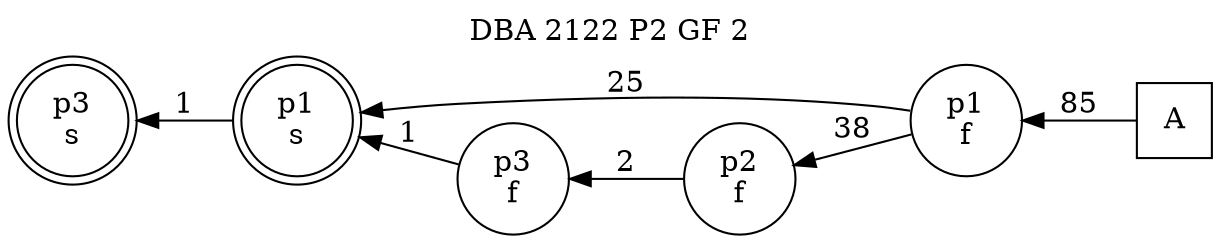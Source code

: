 digraph DBA_2122_P2_GF_2_GOOD {
labelloc="tl"
label= " DBA 2122 P2 GF 2 "
rankdir="RL";
graph [ size=" 10 , 10 !"]

"A" [shape="square" label="A"]
"p1_f" [shape="circle" label="p1
f"]
"p1_s" [shape="doublecircle" label="p1
s"]
"p2_f" [shape="circle" label="p2
f"]
"p3_f" [shape="circle" label="p3
f"]
"p3_s" [shape="doublecircle" label="p3
s"]
"A" -> "p1_f" [ label=85]
"p1_f" -> "p1_s" [ label=25]
"p1_f" -> "p2_f" [ label=38]
"p1_s" -> "p3_s" [ label=1]
"p2_f" -> "p3_f" [ label=2]
"p3_f" -> "p1_s" [ label=1]
}
